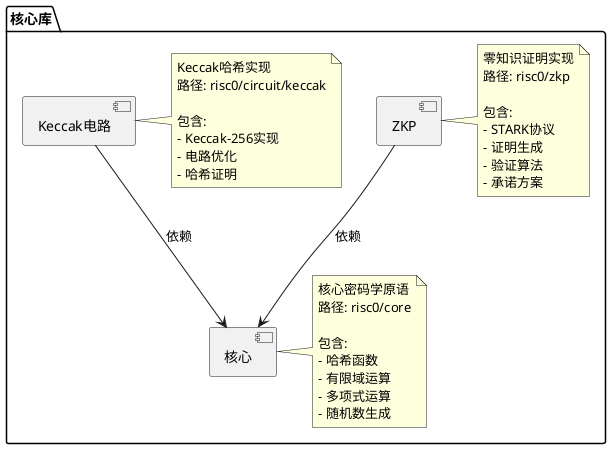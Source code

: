 @startuml 核心库架构图

package "核心库" {
  [核心] as core
  [ZKP] as zkp
  [Keccak电路] as keccak
  
  note right of core
    核心密码学原语
    路径: risc0/core
    
    包含:
    - 哈希函数
    - 有限域运算
    - 多项式运算
    - 随机数生成
  end note
  
  note right of zkp
    零知识证明实现
    路径: risc0/zkp
    
    包含:
    - STARK协议
    - 证明生成
    - 验证算法
    - 承诺方案
  end note
  
  note right of keccak
    Keccak哈希实现
    路径: risc0/circuit/keccak
    
    包含:
    - Keccak-256实现
    - 电路优化
    - 哈希证明
  end note
  
  ' 内部关系
  zkp --> core : 依赖
  keccak --> core : 依赖
}

@enduml